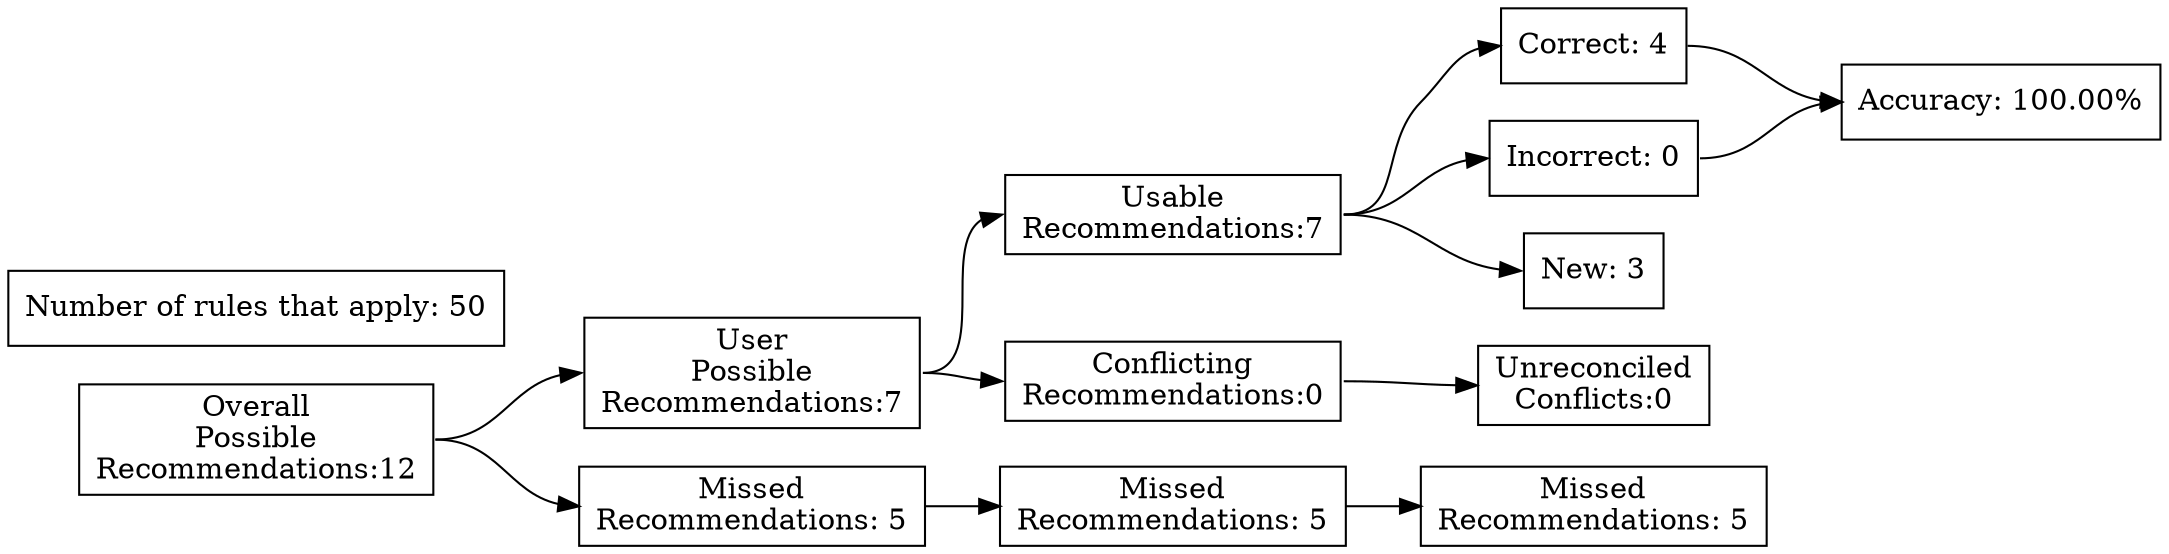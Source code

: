 digraph {
	graph [rankdir=LR]
	node [pos=r shape=box]
	edge [headport=w tailport=e]
		A [label="Overall
Possible
Recommendations:12"]
		B [label="User
Possible
Recommendations:7"]
		C [label="Missed
Recommendations: 5"]
		D [label="Usable
Recommendations:7"]
		E [label="Conflicting
Recommendations:0"]
		J [label="Missed
Recommendations: 5"]
		M [label="Unreconciled
Conflicts:0"]
		F [label="Correct: 4"]
		G [label="Incorrect: 0"]
		H [label="New: 3"]
		K [label="Missed
Recommendations: 5"]
		I [label="Accuracy: 100.00%"]
		l [label="Number of rules that apply: 50"]
			A -> B
			A -> C
			B -> D
			B -> E
			D -> F
			D -> G
			D -> H
			F -> I
			G -> I
			C -> J
			J -> K
			E -> M
}